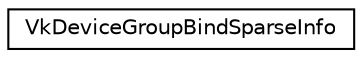 digraph "Graphical Class Hierarchy"
{
 // LATEX_PDF_SIZE
  edge [fontname="Helvetica",fontsize="10",labelfontname="Helvetica",labelfontsize="10"];
  node [fontname="Helvetica",fontsize="10",shape=record];
  rankdir="LR";
  Node0 [label="VkDeviceGroupBindSparseInfo",height=0.2,width=0.4,color="black", fillcolor="white", style="filled",URL="$structVkDeviceGroupBindSparseInfo.html",tooltip=" "];
}
